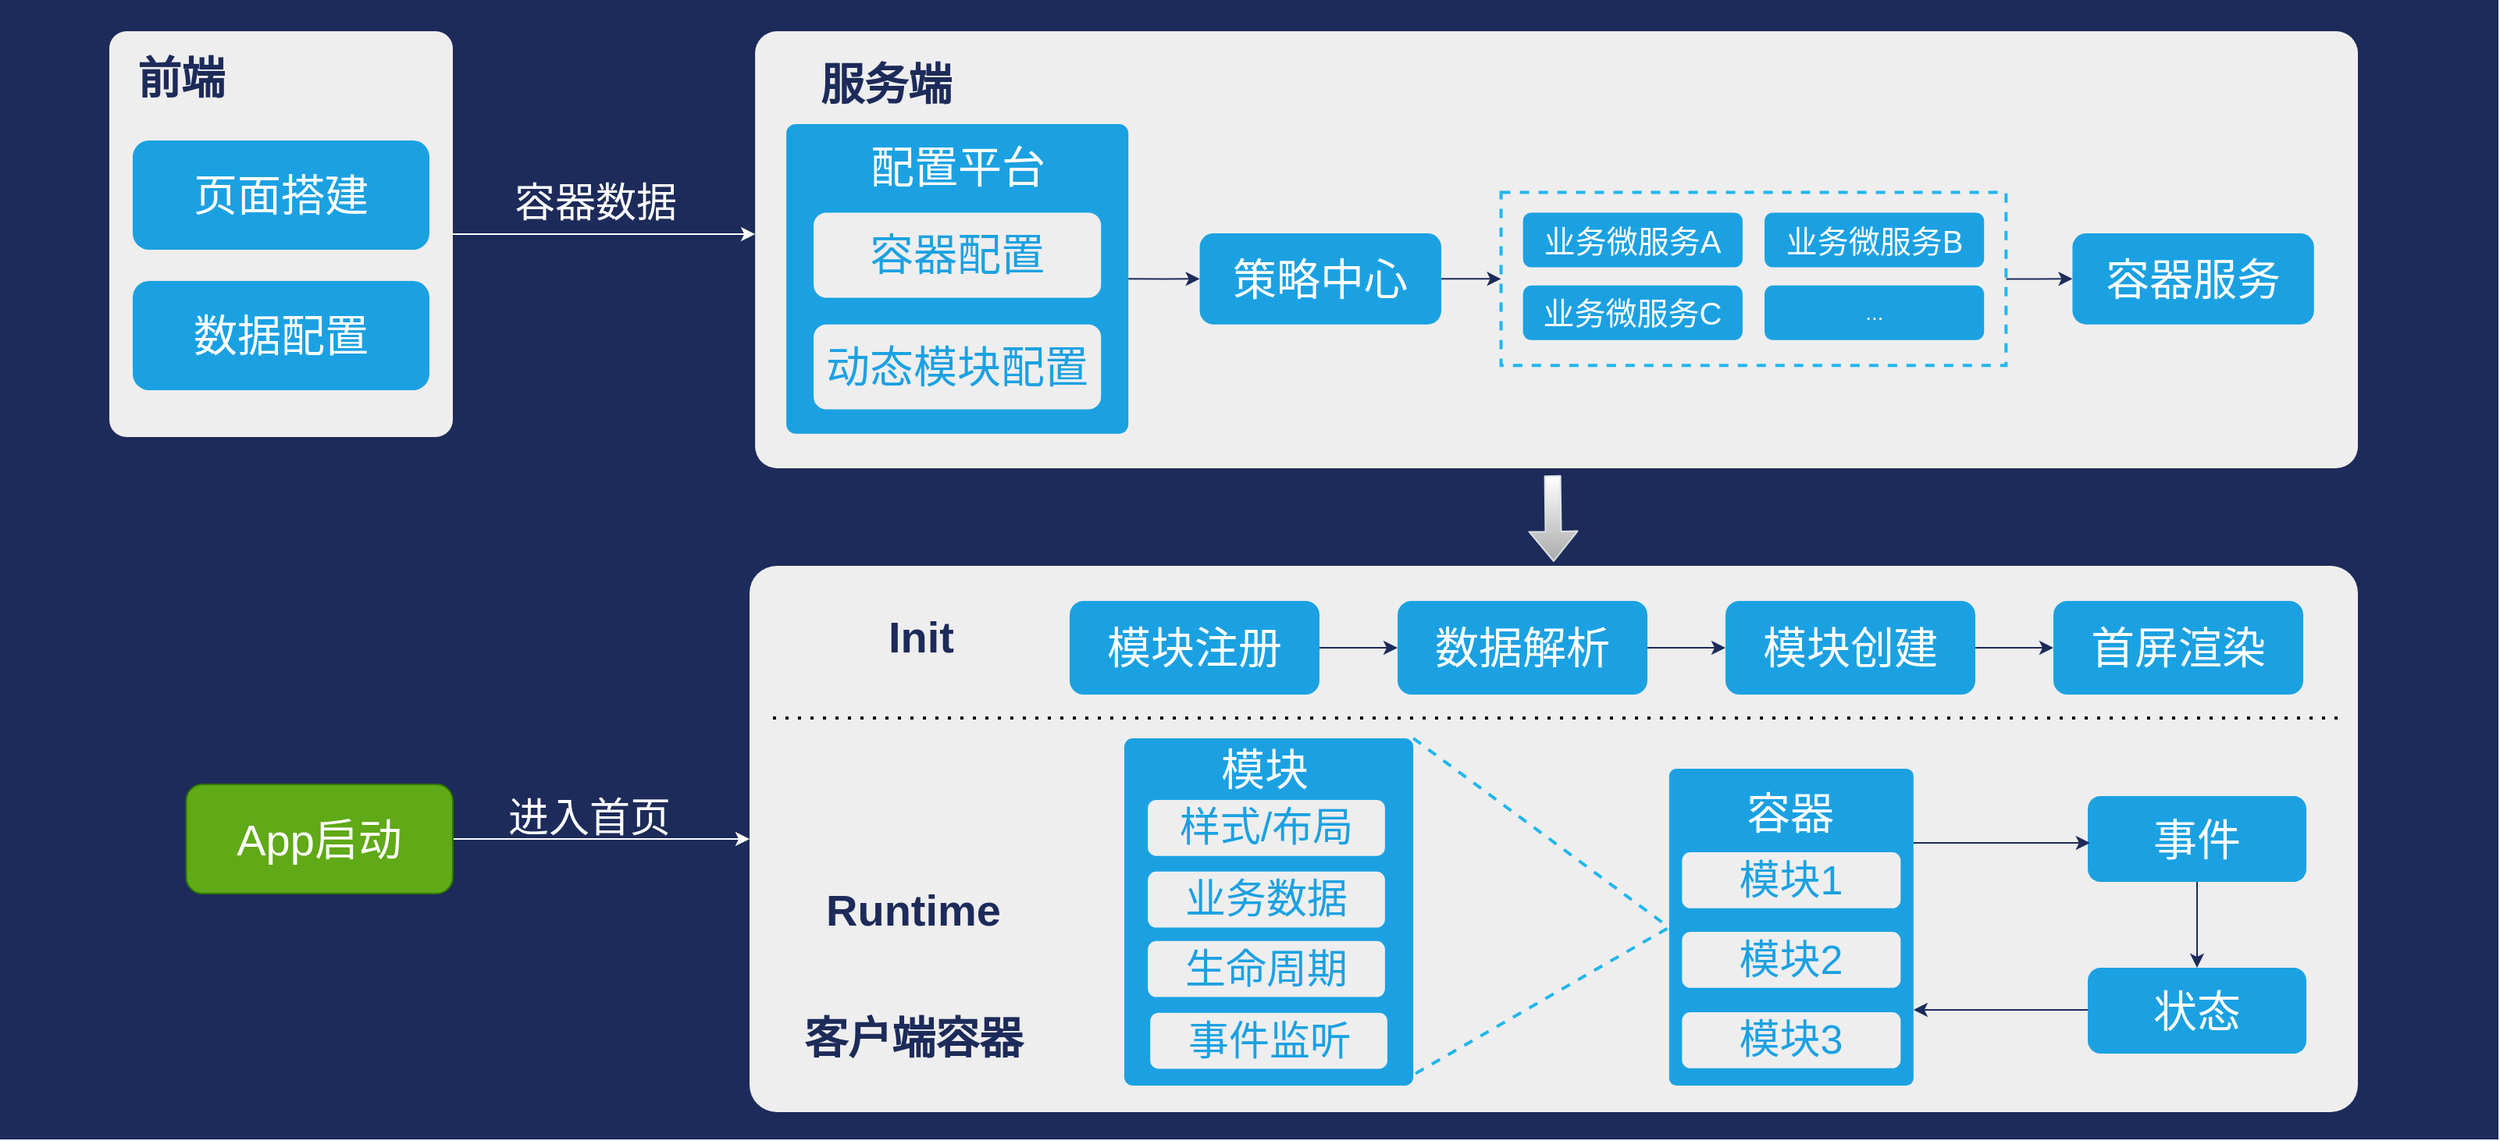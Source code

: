 <mxfile version="14.8.0" type="github">
  <diagram id="xTBZz55E-KKweozZhIX3" name="Page-1">
    <mxGraphModel dx="2926" dy="1209" grid="1" gridSize="10" guides="1" tooltips="1" connect="1" arrows="1" fold="1" page="1" pageScale="1" pageWidth="827" pageHeight="1169" math="0" shadow="0">
      <root>
        <mxCell id="0" />
        <mxCell id="1" parent="0" />
        <mxCell id="z9rb6NpCC-QYhxOw85Uj-1" value="" style="rounded=0;whiteSpace=wrap;html=1;align=left;strokeColor=none;fillColor=#1D2B5A;" vertex="1" parent="1">
          <mxGeometry x="100" y="110" width="1600" height="730" as="geometry" />
        </mxCell>
        <mxCell id="z9rb6NpCC-QYhxOw85Uj-2" value="" style="group" vertex="1" connectable="0" parent="1">
          <mxGeometry x="583.57" y="130" width="1026.43" height="280" as="geometry" />
        </mxCell>
        <mxCell id="z9rb6NpCC-QYhxOw85Uj-3" value="" style="rounded=1;whiteSpace=wrap;html=1;fillColor=#eeeeee;strokeColor=none;arcSize=5;" vertex="1" parent="z9rb6NpCC-QYhxOw85Uj-2">
          <mxGeometry width="1026.43" height="280" as="geometry" />
        </mxCell>
        <mxCell id="z9rb6NpCC-QYhxOw85Uj-4" value="&lt;font color=&quot;#1d2b5a&quot; size=&quot;1&quot;&gt;&lt;b style=&quot;font-size: 28px&quot;&gt;服务端&lt;/b&gt;&lt;/font&gt;" style="text;html=1;strokeColor=none;fillColor=none;align=center;verticalAlign=middle;whiteSpace=wrap;rounded=0;" vertex="1" parent="z9rb6NpCC-QYhxOw85Uj-2">
          <mxGeometry x="30.263" y="22.17" width="106.67" height="23.33" as="geometry" />
        </mxCell>
        <mxCell id="z9rb6NpCC-QYhxOw85Uj-5" value="" style="rounded=0;whiteSpace=wrap;html=1;fillColor=none;dashed=1;strokeColor=#1FB6EE;strokeWidth=2;" vertex="1" parent="z9rb6NpCC-QYhxOw85Uj-2">
          <mxGeometry x="477.712" y="103.25" width="323.396" height="110.833" as="geometry" />
        </mxCell>
        <mxCell id="z9rb6NpCC-QYhxOw85Uj-6" value="" style="edgeStyle=orthogonalEdgeStyle;rounded=0;orthogonalLoop=1;jettySize=auto;html=1;strokeColor=#1D2B5A;" edge="1" parent="z9rb6NpCC-QYhxOw85Uj-2" source="z9rb6NpCC-QYhxOw85Uj-7" target="z9rb6NpCC-QYhxOw85Uj-5">
          <mxGeometry relative="1" as="geometry" />
        </mxCell>
        <mxCell id="z9rb6NpCC-QYhxOw85Uj-7" value="&lt;font style=&quot;font-size: 28px&quot;&gt;策略中心&lt;/font&gt;" style="text;html=1;align=center;verticalAlign=middle;whiteSpace=wrap;rounded=1;fillColor=#1ba1e2;fontColor=#FFFFFF;" vertex="1" parent="z9rb6NpCC-QYhxOw85Uj-2">
          <mxGeometry x="284.729" y="129.5" width="154.668" height="58.333" as="geometry" />
        </mxCell>
        <mxCell id="z9rb6NpCC-QYhxOw85Uj-8" value="&lt;font style=&quot;font-size: 20px&quot;&gt;业务微服务C&lt;/font&gt;" style="text;html=1;align=center;verticalAlign=middle;whiteSpace=wrap;rounded=1;fillColor=#1ba1e2;fontColor=#FFFFFF;" vertex="1" parent="z9rb6NpCC-QYhxOw85Uj-2">
          <mxGeometry x="491.772" y="162.937" width="140.607" height="35" as="geometry" />
        </mxCell>
        <mxCell id="z9rb6NpCC-QYhxOw85Uj-9" value="" style="edgeStyle=orthogonalEdgeStyle;rounded=0;orthogonalLoop=1;jettySize=auto;html=1;strokeColor=#1D2B5A;exitX=1;exitY=0.5;exitDx=0;exitDy=0;" edge="1" parent="z9rb6NpCC-QYhxOw85Uj-2" source="z9rb6NpCC-QYhxOw85Uj-15" target="z9rb6NpCC-QYhxOw85Uj-7">
          <mxGeometry relative="1" as="geometry">
            <mxPoint x="227.783" y="97.417" as="sourcePoint" />
          </mxGeometry>
        </mxCell>
        <mxCell id="z9rb6NpCC-QYhxOw85Uj-10" value="&lt;font style=&quot;font-size: 20px&quot;&gt;业务微服务A&lt;/font&gt;" style="text;html=1;align=center;verticalAlign=middle;whiteSpace=wrap;rounded=1;fillColor=#1ba1e2;fontColor=#FFFFFF;" vertex="1" parent="z9rb6NpCC-QYhxOw85Uj-2">
          <mxGeometry x="491.772" y="116.27" width="140.607" height="35" as="geometry" />
        </mxCell>
        <mxCell id="z9rb6NpCC-QYhxOw85Uj-11" value="&lt;font style=&quot;font-size: 20px&quot;&gt;业务微服务B&lt;/font&gt;" style="text;html=1;align=center;verticalAlign=middle;whiteSpace=wrap;rounded=1;fillColor=#1ba1e2;fontColor=#FFFFFF;" vertex="1" parent="z9rb6NpCC-QYhxOw85Uj-2">
          <mxGeometry x="646.44" y="116.27" width="140.607" height="35" as="geometry" />
        </mxCell>
        <mxCell id="z9rb6NpCC-QYhxOw85Uj-12" value="&lt;span style=&quot;font-size: 14px&quot;&gt;...&lt;/span&gt;" style="text;html=1;align=center;verticalAlign=middle;whiteSpace=wrap;rounded=1;fillColor=#1ba1e2;fontColor=#FFFFFF;" vertex="1" parent="z9rb6NpCC-QYhxOw85Uj-2">
          <mxGeometry x="646.44" y="162.937" width="140.607" height="35" as="geometry" />
        </mxCell>
        <mxCell id="z9rb6NpCC-QYhxOw85Uj-13" value="&lt;font style=&quot;font-size: 28px&quot;&gt;容器服务&lt;/font&gt;" style="text;html=1;align=center;verticalAlign=middle;whiteSpace=wrap;rounded=1;fillColor=#1ba1e2;fontColor=#FFFFFF;" vertex="1" parent="z9rb6NpCC-QYhxOw85Uj-2">
          <mxGeometry x="843.641" y="129.5" width="154.668" height="58.333" as="geometry" />
        </mxCell>
        <mxCell id="z9rb6NpCC-QYhxOw85Uj-14" value="" style="edgeStyle=orthogonalEdgeStyle;rounded=0;orthogonalLoop=1;jettySize=auto;html=1;strokeColor=#1D2B5A;" edge="1" parent="z9rb6NpCC-QYhxOw85Uj-2" source="z9rb6NpCC-QYhxOw85Uj-5" target="z9rb6NpCC-QYhxOw85Uj-13">
          <mxGeometry relative="1" as="geometry" />
        </mxCell>
        <mxCell id="z9rb6NpCC-QYhxOw85Uj-15" value="" style="rounded=1;whiteSpace=wrap;html=1;dashed=1;fillColor=#1BA1E2;strokeColor=none;arcSize=3;" vertex="1" parent="z9rb6NpCC-QYhxOw85Uj-2">
          <mxGeometry x="20" y="59.5" width="219.03" height="198.33" as="geometry" />
        </mxCell>
        <mxCell id="z9rb6NpCC-QYhxOw85Uj-16" value="&lt;font style=&quot;font-size: 28px&quot; color=&quot;#ffffff&quot;&gt;配置平台&lt;/font&gt;" style="rounded=1;whiteSpace=wrap;html=1;dashed=1;fillColor=none;strokeColor=none;" vertex="1" parent="z9rb6NpCC-QYhxOw85Uj-2">
          <mxGeometry x="61.048" y="59.505" width="136.939" height="54.444" as="geometry" />
        </mxCell>
        <mxCell id="z9rb6NpCC-QYhxOw85Uj-17" value="&lt;font style=&quot;font-size: 28px&quot; color=&quot;#1ba1e2&quot;&gt;容器配置&lt;/font&gt;" style="text;html=1;align=center;verticalAlign=middle;whiteSpace=wrap;rounded=1;fontColor=#FFFFFF;fillColor=#EEEEEE;" vertex="1" parent="z9rb6NpCC-QYhxOw85Uj-2">
          <mxGeometry x="37.47" y="116.27" width="184.09" height="54.44" as="geometry" />
        </mxCell>
        <mxCell id="z9rb6NpCC-QYhxOw85Uj-18" value="&lt;font style=&quot;font-size: 28px&quot; color=&quot;#1ba1e2&quot;&gt;动态模块配置&lt;/font&gt;" style="text;html=1;align=center;verticalAlign=middle;whiteSpace=wrap;rounded=1;fontColor=#FFFFFF;fillColor=#EEEEEE;" vertex="1" parent="z9rb6NpCC-QYhxOw85Uj-2">
          <mxGeometry x="37.47" y="187.83" width="184.09" height="54.44" as="geometry" />
        </mxCell>
        <mxCell id="z9rb6NpCC-QYhxOw85Uj-19" value="" style="edgeStyle=orthogonalEdgeStyle;rounded=0;orthogonalLoop=1;jettySize=auto;html=1;strokeColor=#FFFFFF;" edge="1" parent="1" target="z9rb6NpCC-QYhxOw85Uj-3">
          <mxGeometry relative="1" as="geometry">
            <mxPoint x="383" y="250" as="sourcePoint" />
            <Array as="points">
              <mxPoint x="383" y="260" />
            </Array>
          </mxGeometry>
        </mxCell>
        <mxCell id="z9rb6NpCC-QYhxOw85Uj-20" value="&lt;font style=&quot;line-height: 140% ; font-size: 26px&quot; color=&quot;#ffffff&quot;&gt;&amp;nbsp;容器数据&amp;nbsp;&lt;/font&gt;" style="edgeLabel;html=1;align=center;verticalAlign=middle;resizable=0;points=[];labelBackgroundColor=#1D2B5A;" vertex="1" connectable="0" parent="z9rb6NpCC-QYhxOw85Uj-19">
          <mxGeometry relative="1" as="geometry">
            <mxPoint x="2" y="-20" as="offset" />
          </mxGeometry>
        </mxCell>
        <mxCell id="z9rb6NpCC-QYhxOw85Uj-21" value="" style="rounded=1;whiteSpace=wrap;html=1;fillColor=#eeeeee;strokeColor=none;arcSize=5;" vertex="1" parent="1">
          <mxGeometry x="170" y="130" width="220" height="260" as="geometry" />
        </mxCell>
        <mxCell id="z9rb6NpCC-QYhxOw85Uj-22" value="&lt;font color=&quot;#1d2b5a&quot; size=&quot;1&quot;&gt;&lt;b style=&quot;font-size: 28px&quot;&gt;前端&lt;/b&gt;&lt;/font&gt;" style="text;html=1;strokeColor=none;fillColor=none;align=center;verticalAlign=middle;whiteSpace=wrap;rounded=0;" vertex="1" parent="1">
          <mxGeometry x="180" y="150" width="72.12" height="20" as="geometry" />
        </mxCell>
        <mxCell id="z9rb6NpCC-QYhxOw85Uj-23" value="&lt;font style=&quot;font-size: 28px&quot;&gt;页面搭建&lt;/font&gt;" style="text;html=1;align=center;verticalAlign=middle;whiteSpace=wrap;rounded=1;fillColor=#1ba1e2;fontColor=#FFFFFF;" vertex="1" parent="1">
          <mxGeometry x="185" y="200" width="190" height="70" as="geometry" />
        </mxCell>
        <mxCell id="z9rb6NpCC-QYhxOw85Uj-24" value="" style="edgeStyle=orthogonalEdgeStyle;rounded=0;orthogonalLoop=1;jettySize=auto;html=1;strokeColor=#FFFFFF;entryX=0;entryY=0.5;entryDx=0;entryDy=0;" edge="1" parent="1" source="z9rb6NpCC-QYhxOw85Uj-26" target="z9rb6NpCC-QYhxOw85Uj-27">
          <mxGeometry relative="1" as="geometry">
            <Array as="points" />
            <mxPoint x="490" y="640" as="targetPoint" />
          </mxGeometry>
        </mxCell>
        <mxCell id="z9rb6NpCC-QYhxOw85Uj-25" value="&lt;font style=&quot;font-size: 26px&quot;&gt;&amp;nbsp;进入首页&amp;nbsp;&lt;/font&gt;" style="edgeLabel;html=1;align=center;verticalAlign=middle;resizable=0;points=[];labelBackgroundColor=none;fontColor=#FFFFFF;" vertex="1" connectable="0" parent="z9rb6NpCC-QYhxOw85Uj-24">
          <mxGeometry x="-0.058" y="2" relative="1" as="geometry">
            <mxPoint x="-3" y="-12" as="offset" />
          </mxGeometry>
        </mxCell>
        <mxCell id="z9rb6NpCC-QYhxOw85Uj-26" value="&lt;font style=&quot;font-size: 28px&quot;&gt;App启动&lt;/font&gt;" style="text;html=1;align=center;verticalAlign=middle;whiteSpace=wrap;rounded=1;fillColor=#60a917;strokeColor=#2D7600;fontColor=#ffffff;" vertex="1" parent="1">
          <mxGeometry x="219.25" y="612.5" width="170.75" height="70" as="geometry" />
        </mxCell>
        <mxCell id="z9rb6NpCC-QYhxOw85Uj-27" value="" style="rounded=1;whiteSpace=wrap;html=1;fillColor=#eeeeee;strokeColor=none;arcSize=5;" vertex="1" parent="1">
          <mxGeometry x="580" y="472.5" width="1030" height="350" as="geometry" />
        </mxCell>
        <mxCell id="z9rb6NpCC-QYhxOw85Uj-28" value="&lt;font color=&quot;#1d2b5a&quot; size=&quot;1&quot;&gt;&lt;b style=&quot;font-size: 28px&quot;&gt;客户端容器&lt;/b&gt;&lt;/font&gt;" style="text;html=1;strokeColor=none;fillColor=none;align=center;verticalAlign=middle;whiteSpace=wrap;rounded=0;" vertex="1" parent="1">
          <mxGeometry x="610" y="765" width="150" height="20" as="geometry" />
        </mxCell>
        <mxCell id="z9rb6NpCC-QYhxOw85Uj-31" value="" style="shape=flexArrow;endArrow=classic;html=1;strokeColor=#DCE1E6;gradientColor=#ffffff;exitX=0.47;exitY=-0.01;exitDx=0;exitDy=0;exitPerimeter=0;fillColor=#ABABAB;gradientDirection=north;" edge="1" parent="1">
          <mxGeometry width="50" height="50" relative="1" as="geometry">
            <mxPoint x="1094.29" y="414.5" as="sourcePoint" />
            <mxPoint x="1095" y="470" as="targetPoint" />
          </mxGeometry>
        </mxCell>
        <mxCell id="z9rb6NpCC-QYhxOw85Uj-32" value="" style="edgeStyle=orthogonalEdgeStyle;rounded=0;orthogonalLoop=1;jettySize=auto;html=1;fontColor=#1D2B5A;strokeColor=#1D2B5A;" edge="1" parent="1" source="z9rb6NpCC-QYhxOw85Uj-33" target="z9rb6NpCC-QYhxOw85Uj-35">
          <mxGeometry relative="1" as="geometry" />
        </mxCell>
        <mxCell id="z9rb6NpCC-QYhxOw85Uj-33" value="&lt;span style=&quot;font-size: 28px;&quot;&gt;模块注册&lt;/span&gt;" style="text;html=1;align=center;verticalAlign=middle;whiteSpace=wrap;rounded=1;fillColor=#1ba1e2;fontColor=#FFFFFF;fontSize=28;" vertex="1" parent="1">
          <mxGeometry x="785" y="495" width="160" height="60" as="geometry" />
        </mxCell>
        <mxCell id="z9rb6NpCC-QYhxOw85Uj-34" value="" style="edgeStyle=orthogonalEdgeStyle;rounded=0;orthogonalLoop=1;jettySize=auto;html=1;fontColor=#1D2B5A;strokeColor=#1D2B5A;" edge="1" parent="1" source="z9rb6NpCC-QYhxOw85Uj-35" target="z9rb6NpCC-QYhxOw85Uj-37">
          <mxGeometry relative="1" as="geometry" />
        </mxCell>
        <mxCell id="z9rb6NpCC-QYhxOw85Uj-35" value="&lt;span style=&quot;font-size: 28px;&quot;&gt;数据解析&lt;/span&gt;" style="text;html=1;align=center;verticalAlign=middle;whiteSpace=wrap;rounded=1;fillColor=#1ba1e2;fontColor=#FFFFFF;fontSize=28;" vertex="1" parent="1">
          <mxGeometry x="995" y="495" width="160" height="60" as="geometry" />
        </mxCell>
        <mxCell id="z9rb6NpCC-QYhxOw85Uj-36" value="" style="edgeStyle=orthogonalEdgeStyle;rounded=0;orthogonalLoop=1;jettySize=auto;html=1;fontColor=#1D2B5A;strokeColor=#1D2B5A;" edge="1" parent="1" source="z9rb6NpCC-QYhxOw85Uj-37" target="z9rb6NpCC-QYhxOw85Uj-38">
          <mxGeometry relative="1" as="geometry" />
        </mxCell>
        <mxCell id="z9rb6NpCC-QYhxOw85Uj-37" value="&lt;span style=&quot;font-size: 28px;&quot;&gt;模块创建&lt;/span&gt;" style="text;html=1;align=center;verticalAlign=middle;whiteSpace=wrap;rounded=1;fillColor=#1ba1e2;fontColor=#FFFFFF;fontSize=28;" vertex="1" parent="1">
          <mxGeometry x="1205" y="495" width="160" height="60" as="geometry" />
        </mxCell>
        <mxCell id="z9rb6NpCC-QYhxOw85Uj-38" value="&lt;span style=&quot;font-size: 28px;&quot;&gt;首屏渲染&lt;/span&gt;" style="text;html=1;align=center;verticalAlign=middle;whiteSpace=wrap;rounded=1;fillColor=#1ba1e2;fontColor=#FFFFFF;fontSize=28;" vertex="1" parent="1">
          <mxGeometry x="1415" y="495" width="160" height="60" as="geometry" />
        </mxCell>
        <mxCell id="z9rb6NpCC-QYhxOw85Uj-39" value="" style="endArrow=none;dashed=1;html=1;dashPattern=1 3;strokeWidth=2;fontColor=#FFFFFF;" edge="1" parent="1">
          <mxGeometry width="50" height="50" relative="1" as="geometry">
            <mxPoint x="595" y="570" as="sourcePoint" />
            <mxPoint x="1600" y="570" as="targetPoint" />
          </mxGeometry>
        </mxCell>
        <mxCell id="z9rb6NpCC-QYhxOw85Uj-40" value="&lt;font color=&quot;#1d2b5a&quot;&gt;&lt;b&gt;&lt;font style=&quot;font-size: 28px&quot;&gt;Init&lt;/font&gt;&lt;br&gt;&lt;/b&gt;&lt;/font&gt;" style="text;html=1;strokeColor=none;fillColor=none;align=center;verticalAlign=middle;whiteSpace=wrap;rounded=0;" vertex="1" parent="1">
          <mxGeometry x="660" y="495" width="60" height="45" as="geometry" />
        </mxCell>
        <mxCell id="z9rb6NpCC-QYhxOw85Uj-41" value="&lt;font color=&quot;#1d2b5a&quot;&gt;&lt;b&gt;&lt;font style=&quot;font-size: 28px&quot;&gt;Runtime&lt;/font&gt;&lt;br&gt;&lt;/b&gt;&lt;/font&gt;" style="text;html=1;strokeColor=none;fillColor=none;align=center;verticalAlign=middle;whiteSpace=wrap;rounded=0;" vertex="1" parent="1">
          <mxGeometry x="630" y="650" width="110" height="85" as="geometry" />
        </mxCell>
        <mxCell id="z9rb6NpCC-QYhxOw85Uj-48" value="" style="endArrow=none;html=1;strokeWidth=2;fontColor=#FFFFFF;strokeColor=#1FB6EE;dashed=1;exitX=1;exitY=0;exitDx=0;exitDy=0;" edge="1" parent="1" source="z9rb6NpCC-QYhxOw85Uj-55">
          <mxGeometry width="50" height="50" relative="1" as="geometry">
            <mxPoint x="1078" y="610.5" as="sourcePoint" />
            <mxPoint x="1170" y="705" as="targetPoint" />
          </mxGeometry>
        </mxCell>
        <mxCell id="z9rb6NpCC-QYhxOw85Uj-49" value="" style="endArrow=none;html=1;strokeWidth=2;fontColor=#FFFFFF;strokeColor=#1FB6EE;dashed=1;exitX=1.008;exitY=0.965;exitDx=0;exitDy=0;exitPerimeter=0;" edge="1" parent="1" source="z9rb6NpCC-QYhxOw85Uj-55">
          <mxGeometry width="50" height="50" relative="1" as="geometry">
            <mxPoint x="1073.75" y="765" as="sourcePoint" />
            <mxPoint x="1170" y="703.5" as="targetPoint" />
          </mxGeometry>
        </mxCell>
        <mxCell id="z9rb6NpCC-QYhxOw85Uj-50" value="" style="edgeStyle=orthogonalEdgeStyle;rounded=0;orthogonalLoop=1;jettySize=auto;html=1;fontColor=#1D2B5A;strokeColor=#1D2B5A;exitX=0;exitY=0.5;exitDx=0;exitDy=0;" edge="1" parent="1">
          <mxGeometry relative="1" as="geometry">
            <mxPoint x="1438.42" y="757" as="sourcePoint" />
            <mxPoint x="1325.42" y="757" as="targetPoint" />
            <Array as="points">
              <mxPoint x="1358.42" y="757" />
              <mxPoint x="1358.42" y="757" />
            </Array>
          </mxGeometry>
        </mxCell>
        <mxCell id="z9rb6NpCC-QYhxOw85Uj-51" value="&lt;font style=&quot;font-size: 28px&quot;&gt;状态&lt;/font&gt;" style="text;html=1;align=center;verticalAlign=middle;whiteSpace=wrap;rounded=1;fillColor=#1ba1e2;fontColor=#FFFFFF;" vertex="1" parent="1">
          <mxGeometry x="1437" y="730" width="140" height="55" as="geometry" />
        </mxCell>
        <mxCell id="z9rb6NpCC-QYhxOw85Uj-52" value="" style="edgeStyle=orthogonalEdgeStyle;rounded=0;orthogonalLoop=1;jettySize=auto;html=1;fontColor=#1D2B5A;strokeColor=#1D2B5A;" edge="1" parent="1" source="z9rb6NpCC-QYhxOw85Uj-53" target="z9rb6NpCC-QYhxOw85Uj-51">
          <mxGeometry relative="1" as="geometry" />
        </mxCell>
        <mxCell id="z9rb6NpCC-QYhxOw85Uj-53" value="&lt;font style=&quot;font-size: 28px&quot;&gt;事件&lt;/font&gt;" style="text;html=1;align=center;verticalAlign=middle;whiteSpace=wrap;rounded=1;fillColor=#1ba1e2;fontColor=#FFFFFF;" vertex="1" parent="1">
          <mxGeometry x="1437" y="620" width="140" height="55" as="geometry" />
        </mxCell>
        <mxCell id="z9rb6NpCC-QYhxOw85Uj-54" value="" style="group" vertex="1" connectable="0" parent="1">
          <mxGeometry x="820" y="583" width="185.07" height="222.5" as="geometry" />
        </mxCell>
        <mxCell id="z9rb6NpCC-QYhxOw85Uj-55" value="" style="rounded=1;whiteSpace=wrap;html=1;dashed=1;fillColor=#1BA1E2;strokeColor=none;arcSize=3;" vertex="1" parent="z9rb6NpCC-QYhxOw85Uj-54">
          <mxGeometry width="185.07" height="222.5" as="geometry" />
        </mxCell>
        <mxCell id="z9rb6NpCC-QYhxOw85Uj-56" value="&lt;font color=&quot;#1ba1e2&quot; style=&quot;font-size: 26px&quot;&gt;样式/布局&lt;/font&gt;" style="text;html=1;align=center;verticalAlign=middle;whiteSpace=wrap;rounded=1;fontColor=#FFFFFF;fillColor=#EEEEEE;" vertex="1" parent="z9rb6NpCC-QYhxOw85Uj-54">
          <mxGeometry x="15.083" y="39.476" width="151.865" height="35.887" as="geometry" />
        </mxCell>
        <mxCell id="z9rb6NpCC-QYhxOw85Uj-57" value="&lt;font color=&quot;#ffffff&quot; style=&quot;font-size: 28px&quot;&gt;模块&lt;/font&gt;" style="rounded=1;whiteSpace=wrap;html=1;dashed=1;fillColor=none;strokeColor=none;" vertex="1" parent="z9rb6NpCC-QYhxOw85Uj-54">
          <mxGeometry x="15.083" y="4.002" width="150.339" height="31.581" as="geometry" />
        </mxCell>
        <mxCell id="z9rb6NpCC-QYhxOw85Uj-58" value="&lt;font color=&quot;#1ba1e2&quot; style=&quot;font-size: 26px;&quot;&gt;&lt;span style=&quot;font-size: 26px;&quot;&gt;业务数据&lt;/span&gt;&lt;/font&gt;" style="text;html=1;align=center;verticalAlign=middle;whiteSpace=wrap;rounded=1;fontColor=#FFFFFF;fillColor=#EEEEEE;fontSize=26;" vertex="1" parent="z9rb6NpCC-QYhxOw85Uj-54">
          <mxGeometry x="15.083" y="85.411" width="151.865" height="35.887" as="geometry" />
        </mxCell>
        <mxCell id="z9rb6NpCC-QYhxOw85Uj-59" value="&lt;font color=&quot;#1ba1e2&quot; style=&quot;font-size: 26px;&quot;&gt;&lt;span style=&quot;font-size: 26px;&quot;&gt;生命周期&lt;/span&gt;&lt;/font&gt;" style="text;html=1;align=center;verticalAlign=middle;whiteSpace=wrap;rounded=1;fontColor=#FFFFFF;fillColor=#EEEEEE;fontSize=26;" vertex="1" parent="z9rb6NpCC-QYhxOw85Uj-54">
          <mxGeometry x="15.083" y="129.911" width="151.865" height="35.887" as="geometry" />
        </mxCell>
        <mxCell id="z9rb6NpCC-QYhxOw85Uj-60" value="&lt;font color=&quot;#1ba1e2&quot; style=&quot;font-size: 26px;&quot;&gt;&lt;span style=&quot;font-size: 26px;&quot;&gt;事件监听&lt;/span&gt;&lt;/font&gt;" style="text;html=1;align=center;verticalAlign=middle;whiteSpace=wrap;rounded=1;fontColor=#FFFFFF;fillColor=#EEEEEE;fontSize=26;" vertex="1" parent="z9rb6NpCC-QYhxOw85Uj-54">
          <mxGeometry x="16.61" y="175.847" width="151.865" height="35.887" as="geometry" />
        </mxCell>
        <mxCell id="z9rb6NpCC-QYhxOw85Uj-61" value="" style="edgeStyle=orthogonalEdgeStyle;rounded=0;orthogonalLoop=1;jettySize=auto;html=1;fontColor=#1D2B5A;strokeColor=#1D2B5A;exitX=0;exitY=0.5;exitDx=0;exitDy=0;endArrow=none;endFill=0;startArrow=classic;startFill=1;" edge="1" parent="1">
          <mxGeometry relative="1" as="geometry">
            <mxPoint x="1438.42" y="650" as="sourcePoint" />
            <mxPoint x="1325.42" y="650" as="targetPoint" />
            <Array as="points">
              <mxPoint x="1358.42" y="650" />
              <mxPoint x="1358.42" y="650" />
            </Array>
          </mxGeometry>
        </mxCell>
        <mxCell id="z9rb6NpCC-QYhxOw85Uj-63" value="&lt;font style=&quot;font-size: 28px&quot;&gt;数据配置&lt;/font&gt;" style="text;html=1;align=center;verticalAlign=middle;whiteSpace=wrap;rounded=1;fillColor=#1ba1e2;fontColor=#FFFFFF;" vertex="1" parent="1">
          <mxGeometry x="185" y="290" width="190" height="70" as="geometry" />
        </mxCell>
        <mxCell id="z9rb6NpCC-QYhxOw85Uj-43" value="" style="rounded=1;whiteSpace=wrap;html=1;dashed=1;fillColor=#1BA1E2;strokeColor=none;arcSize=3;" vertex="1" parent="1">
          <mxGeometry x="1168.92" y="602.5" width="156.5" height="203" as="geometry" />
        </mxCell>
        <mxCell id="z9rb6NpCC-QYhxOw85Uj-45" value="&lt;span style=&quot;color: rgb(255 , 255 , 255)&quot;&gt;&lt;font style=&quot;font-size: 28px&quot;&gt;容器&lt;/font&gt;&lt;/span&gt;" style="rounded=1;whiteSpace=wrap;html=1;dashed=1;fillColor=none;strokeColor=none;" vertex="1" parent="1">
          <mxGeometry x="1198.43" y="620" width="97.48" height="22" as="geometry" />
        </mxCell>
        <mxCell id="z9rb6NpCC-QYhxOw85Uj-67" value="&lt;font color=&quot;#1ba1e2&quot; style=&quot;font-size: 26px&quot;&gt;模块1&lt;/font&gt;" style="text;html=1;align=center;verticalAlign=middle;whiteSpace=wrap;rounded=1;fontColor=#FFFFFF;fillColor=#EEEEEE;" vertex="1" parent="1">
          <mxGeometry x="1177.17" y="656" width="140" height="35.89" as="geometry" />
        </mxCell>
        <mxCell id="z9rb6NpCC-QYhxOw85Uj-68" value="&lt;font color=&quot;#1ba1e2&quot; style=&quot;font-size: 26px&quot;&gt;模块2&lt;/font&gt;" style="text;html=1;align=center;verticalAlign=middle;whiteSpace=wrap;rounded=1;fontColor=#FFFFFF;fillColor=#EEEEEE;" vertex="1" parent="1">
          <mxGeometry x="1177.17" y="707" width="140" height="35.89" as="geometry" />
        </mxCell>
        <mxCell id="z9rb6NpCC-QYhxOw85Uj-69" value="&lt;font color=&quot;#1ba1e2&quot; style=&quot;font-size: 26px&quot;&gt;模块3&lt;/font&gt;" style="text;html=1;align=center;verticalAlign=middle;whiteSpace=wrap;rounded=1;fontColor=#FFFFFF;fillColor=#EEEEEE;" vertex="1" parent="1">
          <mxGeometry x="1177.17" y="758.5" width="140" height="35.89" as="geometry" />
        </mxCell>
      </root>
    </mxGraphModel>
  </diagram>
</mxfile>
